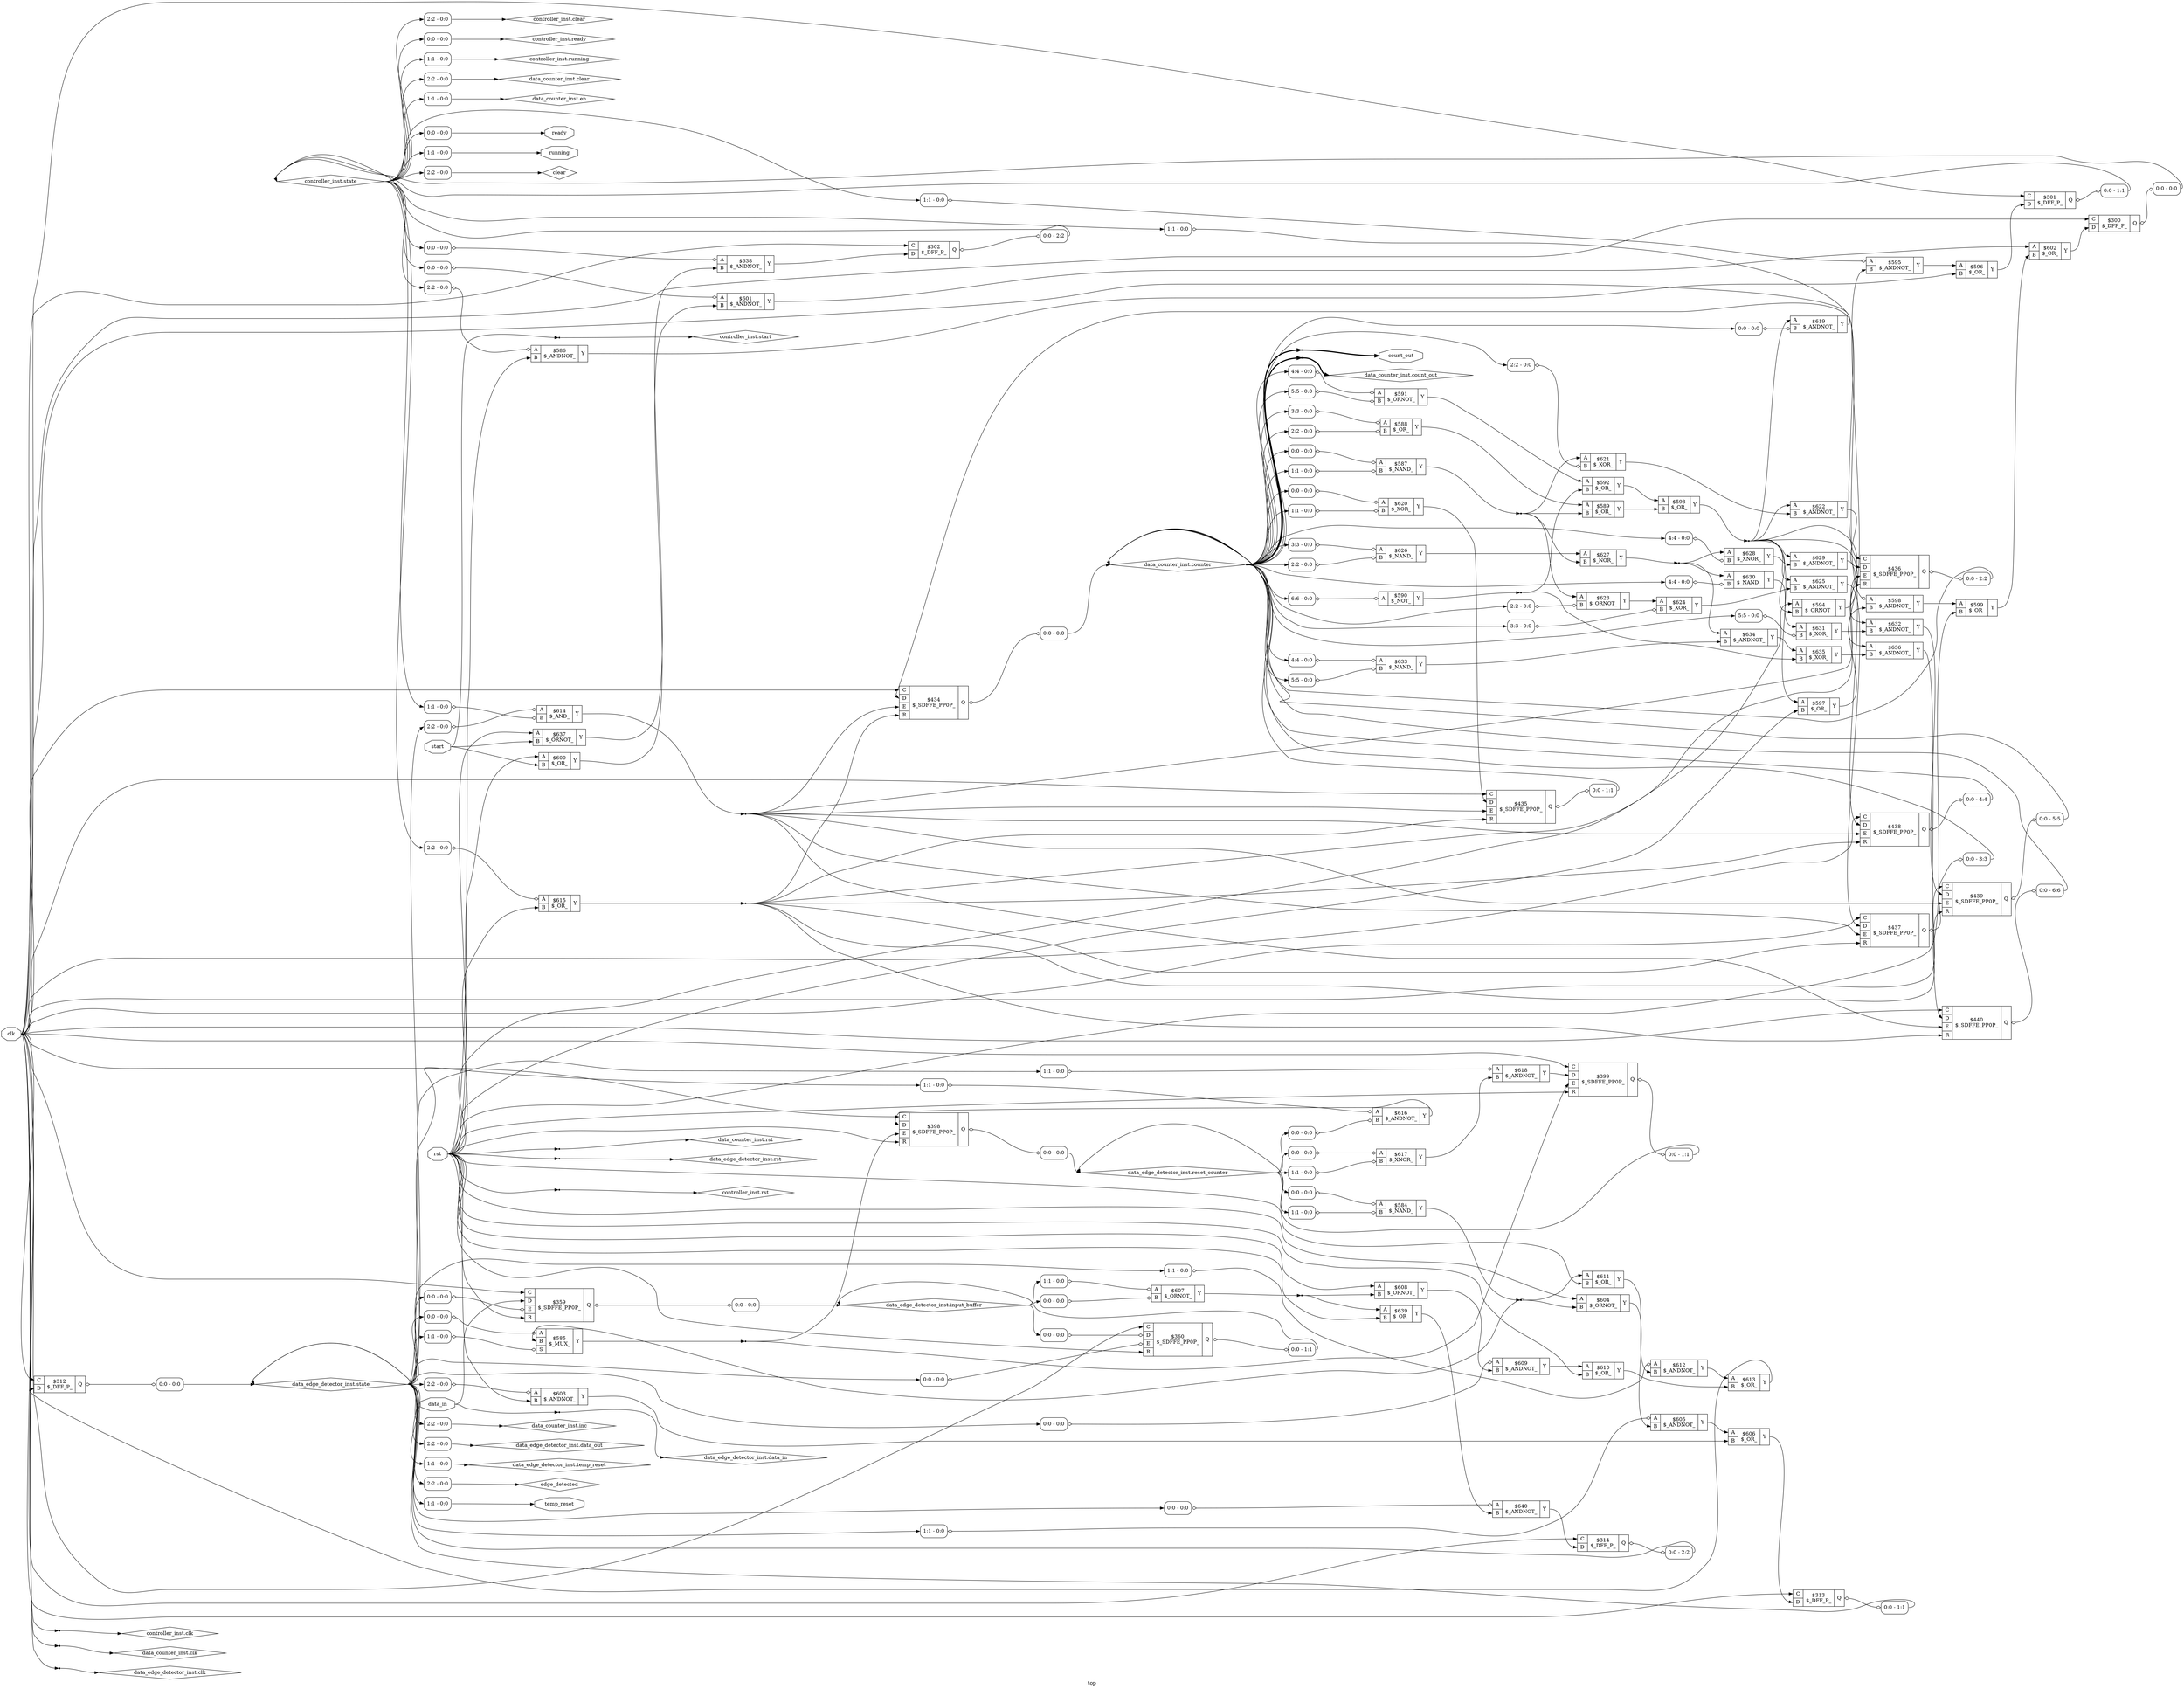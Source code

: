 digraph "top" {
label="top";
rankdir="LR";
remincross=true;
n58 [ shape=diamond, label="clear", color="black", fontcolor="black" ];
n59 [ shape=octagon, label="clk", color="black", fontcolor="black" ];
n60 [ shape=diamond, label="controller_inst.clear", color="black", fontcolor="black" ];
n61 [ shape=diamond, label="controller_inst.clk", color="black", fontcolor="black" ];
n62 [ shape=diamond, label="controller_inst.ready", color="black", fontcolor="black" ];
n63 [ shape=diamond, label="controller_inst.rst", color="black", fontcolor="black" ];
n64 [ shape=diamond, label="controller_inst.running", color="black", fontcolor="black" ];
n65 [ shape=diamond, label="controller_inst.start", color="black", fontcolor="black" ];
n66 [ shape=diamond, label="controller_inst.state", color="black", fontcolor="black" ];
n67 [ shape=octagon, label="count_out", color="black", fontcolor="black" ];
n68 [ shape=diamond, label="data_counter_inst.clear", color="black", fontcolor="black" ];
n69 [ shape=diamond, label="data_counter_inst.clk", color="black", fontcolor="black" ];
n70 [ shape=diamond, label="data_counter_inst.count_out", color="black", fontcolor="black" ];
n71 [ shape=diamond, label="data_counter_inst.counter", color="black", fontcolor="black" ];
n72 [ shape=diamond, label="data_counter_inst.en", color="black", fontcolor="black" ];
n73 [ shape=diamond, label="data_counter_inst.inc", color="black", fontcolor="black" ];
n74 [ shape=diamond, label="data_counter_inst.rst", color="black", fontcolor="black" ];
n75 [ shape=diamond, label="data_edge_detector_inst.clk", color="black", fontcolor="black" ];
n76 [ shape=diamond, label="data_edge_detector_inst.data_in", color="black", fontcolor="black" ];
n77 [ shape=diamond, label="data_edge_detector_inst.data_out", color="black", fontcolor="black" ];
n78 [ shape=diamond, label="data_edge_detector_inst.input_buffer", color="black", fontcolor="black" ];
n79 [ shape=diamond, label="data_edge_detector_inst.reset_counter", color="black", fontcolor="black" ];
n80 [ shape=diamond, label="data_edge_detector_inst.rst", color="black", fontcolor="black" ];
n81 [ shape=diamond, label="data_edge_detector_inst.state", color="black", fontcolor="black" ];
n82 [ shape=diamond, label="data_edge_detector_inst.temp_reset", color="black", fontcolor="black" ];
n83 [ shape=octagon, label="data_in", color="black", fontcolor="black" ];
n84 [ shape=diamond, label="edge_detected", color="black", fontcolor="black" ];
n85 [ shape=octagon, label="ready", color="black", fontcolor="black" ];
n86 [ shape=octagon, label="rst", color="black", fontcolor="black" ];
n87 [ shape=octagon, label="running", color="black", fontcolor="black" ];
n88 [ shape=octagon, label="start", color="black", fontcolor="black" ];
n89 [ shape=octagon, label="temp_reset", color="black", fontcolor="black" ];
c93 [ shape=record, label="{{<p90> A|<p91> B}|$584\n$_NAND_|{<p92> Y}}",  ];
x0 [ shape=record, style=rounded, label="<s0> 0:0 - 0:0 ", color="black", fontcolor="black" ];
x0:e -> c93:p90:w [arrowhead=odiamond, arrowtail=odiamond, dir=both, color="black", fontcolor="black", label=""];
x1 [ shape=record, style=rounded, label="<s0> 1:1 - 0:0 ", color="black", fontcolor="black" ];
x1:e -> c93:p91:w [arrowhead=odiamond, arrowtail=odiamond, dir=both, color="black", fontcolor="black", label=""];
c95 [ shape=record, label="{{<p90> A|<p91> B|<p94> S}|$585\n$_MUX_|{<p92> Y}}",  ];
x2 [ shape=record, style=rounded, label="<s0> 0:0 - 0:0 ", color="black", fontcolor="black" ];
x2:e -> c95:p90:w [arrowhead=odiamond, arrowtail=odiamond, dir=both, color="black", fontcolor="black", label=""];
x3 [ shape=record, style=rounded, label="<s0> 1:1 - 0:0 ", color="black", fontcolor="black" ];
x3:e -> c95:p94:w [arrowhead=odiamond, arrowtail=odiamond, dir=both, color="black", fontcolor="black", label=""];
c96 [ shape=record, label="{{<p90> A|<p91> B}|$586\n$_ANDNOT_|{<p92> Y}}",  ];
x4 [ shape=record, style=rounded, label="<s0> 2:2 - 0:0 ", color="black", fontcolor="black" ];
x4:e -> c96:p90:w [arrowhead=odiamond, arrowtail=odiamond, dir=both, color="black", fontcolor="black", label=""];
c97 [ shape=record, label="{{<p90> A|<p91> B}|$587\n$_NAND_|{<p92> Y}}",  ];
x5 [ shape=record, style=rounded, label="<s0> 0:0 - 0:0 ", color="black", fontcolor="black" ];
x5:e -> c97:p90:w [arrowhead=odiamond, arrowtail=odiamond, dir=both, color="black", fontcolor="black", label=""];
x6 [ shape=record, style=rounded, label="<s0> 1:1 - 0:0 ", color="black", fontcolor="black" ];
x6:e -> c97:p91:w [arrowhead=odiamond, arrowtail=odiamond, dir=both, color="black", fontcolor="black", label=""];
c98 [ shape=record, label="{{<p90> A|<p91> B}|$588\n$_OR_|{<p92> Y}}",  ];
x7 [ shape=record, style=rounded, label="<s0> 3:3 - 0:0 ", color="black", fontcolor="black" ];
x7:e -> c98:p90:w [arrowhead=odiamond, arrowtail=odiamond, dir=both, color="black", fontcolor="black", label=""];
x8 [ shape=record, style=rounded, label="<s0> 2:2 - 0:0 ", color="black", fontcolor="black" ];
x8:e -> c98:p91:w [arrowhead=odiamond, arrowtail=odiamond, dir=both, color="black", fontcolor="black", label=""];
c99 [ shape=record, label="{{<p90> A|<p91> B}|$589\n$_OR_|{<p92> Y}}",  ];
c100 [ shape=record, label="{{<p90> A}|$590\n$_NOT_|{<p92> Y}}",  ];
x9 [ shape=record, style=rounded, label="<s0> 6:6 - 0:0 ", color="black", fontcolor="black" ];
x9:e -> c100:p90:w [arrowhead=odiamond, arrowtail=odiamond, dir=both, color="black", fontcolor="black", label=""];
c101 [ shape=record, label="{{<p90> A|<p91> B}|$591\n$_ORNOT_|{<p92> Y}}",  ];
x10 [ shape=record, style=rounded, label="<s0> 4:4 - 0:0 ", color="black", fontcolor="black" ];
x10:e -> c101:p90:w [arrowhead=odiamond, arrowtail=odiamond, dir=both, color="black", fontcolor="black", label=""];
x11 [ shape=record, style=rounded, label="<s0> 5:5 - 0:0 ", color="black", fontcolor="black" ];
x11:e -> c101:p91:w [arrowhead=odiamond, arrowtail=odiamond, dir=both, color="black", fontcolor="black", label=""];
c102 [ shape=record, label="{{<p90> A|<p91> B}|$592\n$_OR_|{<p92> Y}}",  ];
c103 [ shape=record, label="{{<p90> A|<p91> B}|$593\n$_OR_|{<p92> Y}}",  ];
c104 [ shape=record, label="{{<p90> A|<p91> B}|$594\n$_ORNOT_|{<p92> Y}}",  ];
c105 [ shape=record, label="{{<p90> A|<p91> B}|$595\n$_ANDNOT_|{<p92> Y}}",  ];
x12 [ shape=record, style=rounded, label="<s0> 1:1 - 0:0 ", color="black", fontcolor="black" ];
x12:e -> c105:p90:w [arrowhead=odiamond, arrowtail=odiamond, dir=both, color="black", fontcolor="black", label=""];
c106 [ shape=record, label="{{<p90> A|<p91> B}|$596\n$_OR_|{<p92> Y}}",  ];
c107 [ shape=record, label="{{<p90> A|<p91> B}|$597\n$_OR_|{<p92> Y}}",  ];
c108 [ shape=record, label="{{<p90> A|<p91> B}|$598\n$_ANDNOT_|{<p92> Y}}",  ];
x13 [ shape=record, style=rounded, label="<s0> 1:1 - 0:0 ", color="black", fontcolor="black" ];
x13:e -> c108:p90:w [arrowhead=odiamond, arrowtail=odiamond, dir=both, color="black", fontcolor="black", label=""];
c109 [ shape=record, label="{{<p90> A|<p91> B}|$599\n$_OR_|{<p92> Y}}",  ];
c110 [ shape=record, label="{{<p90> A|<p91> B}|$600\n$_OR_|{<p92> Y}}",  ];
c111 [ shape=record, label="{{<p90> A|<p91> B}|$601\n$_ANDNOT_|{<p92> Y}}",  ];
x14 [ shape=record, style=rounded, label="<s0> 0:0 - 0:0 ", color="black", fontcolor="black" ];
x14:e -> c111:p90:w [arrowhead=odiamond, arrowtail=odiamond, dir=both, color="black", fontcolor="black", label=""];
c112 [ shape=record, label="{{<p90> A|<p91> B}|$602\n$_OR_|{<p92> Y}}",  ];
c113 [ shape=record, label="{{<p90> A|<p91> B}|$603\n$_ANDNOT_|{<p92> Y}}",  ];
x15 [ shape=record, style=rounded, label="<s0> 2:2 - 0:0 ", color="black", fontcolor="black" ];
x15:e -> c113:p90:w [arrowhead=odiamond, arrowtail=odiamond, dir=both, color="black", fontcolor="black", label=""];
c114 [ shape=record, label="{{<p90> A|<p91> B}|$604\n$_ORNOT_|{<p92> Y}}",  ];
c115 [ shape=record, label="{{<p90> A|<p91> B}|$605\n$_ANDNOT_|{<p92> Y}}",  ];
x16 [ shape=record, style=rounded, label="<s0> 1:1 - 0:0 ", color="black", fontcolor="black" ];
x16:e -> c115:p90:w [arrowhead=odiamond, arrowtail=odiamond, dir=both, color="black", fontcolor="black", label=""];
c116 [ shape=record, label="{{<p90> A|<p91> B}|$606\n$_OR_|{<p92> Y}}",  ];
c117 [ shape=record, label="{{<p90> A|<p91> B}|$607\n$_ORNOT_|{<p92> Y}}",  ];
x17 [ shape=record, style=rounded, label="<s0> 1:1 - 0:0 ", color="black", fontcolor="black" ];
x17:e -> c117:p90:w [arrowhead=odiamond, arrowtail=odiamond, dir=both, color="black", fontcolor="black", label=""];
x18 [ shape=record, style=rounded, label="<s0> 0:0 - 0:0 ", color="black", fontcolor="black" ];
x18:e -> c117:p91:w [arrowhead=odiamond, arrowtail=odiamond, dir=both, color="black", fontcolor="black", label=""];
c118 [ shape=record, label="{{<p90> A|<p91> B}|$608\n$_ORNOT_|{<p92> Y}}",  ];
c119 [ shape=record, label="{{<p90> A|<p91> B}|$609\n$_ANDNOT_|{<p92> Y}}",  ];
x19 [ shape=record, style=rounded, label="<s0> 0:0 - 0:0 ", color="black", fontcolor="black" ];
x19:e -> c119:p90:w [arrowhead=odiamond, arrowtail=odiamond, dir=both, color="black", fontcolor="black", label=""];
c120 [ shape=record, label="{{<p90> A|<p91> B}|$610\n$_OR_|{<p92> Y}}",  ];
c121 [ shape=record, label="{{<p90> A|<p91> B}|$611\n$_OR_|{<p92> Y}}",  ];
c122 [ shape=record, label="{{<p90> A|<p91> B}|$612\n$_ANDNOT_|{<p92> Y}}",  ];
x20 [ shape=record, style=rounded, label="<s0> 1:1 - 0:0 ", color="black", fontcolor="black" ];
x20:e -> c122:p90:w [arrowhead=odiamond, arrowtail=odiamond, dir=both, color="black", fontcolor="black", label=""];
c123 [ shape=record, label="{{<p90> A|<p91> B}|$613\n$_OR_|{<p92> Y}}",  ];
c124 [ shape=record, label="{{<p90> A|<p91> B}|$614\n$_AND_|{<p92> Y}}",  ];
x21 [ shape=record, style=rounded, label="<s0> 2:2 - 0:0 ", color="black", fontcolor="black" ];
x21:e -> c124:p90:w [arrowhead=odiamond, arrowtail=odiamond, dir=both, color="black", fontcolor="black", label=""];
x22 [ shape=record, style=rounded, label="<s0> 1:1 - 0:0 ", color="black", fontcolor="black" ];
x22:e -> c124:p91:w [arrowhead=odiamond, arrowtail=odiamond, dir=both, color="black", fontcolor="black", label=""];
c125 [ shape=record, label="{{<p90> A|<p91> B}|$615\n$_OR_|{<p92> Y}}",  ];
x23 [ shape=record, style=rounded, label="<s0> 2:2 - 0:0 ", color="black", fontcolor="black" ];
x23:e -> c125:p90:w [arrowhead=odiamond, arrowtail=odiamond, dir=both, color="black", fontcolor="black", label=""];
c126 [ shape=record, label="{{<p90> A|<p91> B}|$616\n$_ANDNOT_|{<p92> Y}}",  ];
x24 [ shape=record, style=rounded, label="<s0> 1:1 - 0:0 ", color="black", fontcolor="black" ];
x24:e -> c126:p90:w [arrowhead=odiamond, arrowtail=odiamond, dir=both, color="black", fontcolor="black", label=""];
x25 [ shape=record, style=rounded, label="<s0> 0:0 - 0:0 ", color="black", fontcolor="black" ];
x25:e -> c126:p91:w [arrowhead=odiamond, arrowtail=odiamond, dir=both, color="black", fontcolor="black", label=""];
c127 [ shape=record, label="{{<p90> A|<p91> B}|$617\n$_XNOR_|{<p92> Y}}",  ];
x26 [ shape=record, style=rounded, label="<s0> 0:0 - 0:0 ", color="black", fontcolor="black" ];
x26:e -> c127:p90:w [arrowhead=odiamond, arrowtail=odiamond, dir=both, color="black", fontcolor="black", label=""];
x27 [ shape=record, style=rounded, label="<s0> 1:1 - 0:0 ", color="black", fontcolor="black" ];
x27:e -> c127:p91:w [arrowhead=odiamond, arrowtail=odiamond, dir=both, color="black", fontcolor="black", label=""];
c128 [ shape=record, label="{{<p90> A|<p91> B}|$618\n$_ANDNOT_|{<p92> Y}}",  ];
x28 [ shape=record, style=rounded, label="<s0> 1:1 - 0:0 ", color="black", fontcolor="black" ];
x28:e -> c128:p90:w [arrowhead=odiamond, arrowtail=odiamond, dir=both, color="black", fontcolor="black", label=""];
c129 [ shape=record, label="{{<p90> A|<p91> B}|$619\n$_ANDNOT_|{<p92> Y}}",  ];
x29 [ shape=record, style=rounded, label="<s0> 0:0 - 0:0 ", color="black", fontcolor="black" ];
x29:e -> c129:p91:w [arrowhead=odiamond, arrowtail=odiamond, dir=both, color="black", fontcolor="black", label=""];
c130 [ shape=record, label="{{<p90> A|<p91> B}|$620\n$_XOR_|{<p92> Y}}",  ];
x30 [ shape=record, style=rounded, label="<s0> 0:0 - 0:0 ", color="black", fontcolor="black" ];
x30:e -> c130:p90:w [arrowhead=odiamond, arrowtail=odiamond, dir=both, color="black", fontcolor="black", label=""];
x31 [ shape=record, style=rounded, label="<s0> 1:1 - 0:0 ", color="black", fontcolor="black" ];
x31:e -> c130:p91:w [arrowhead=odiamond, arrowtail=odiamond, dir=both, color="black", fontcolor="black", label=""];
c131 [ shape=record, label="{{<p90> A|<p91> B}|$621\n$_XOR_|{<p92> Y}}",  ];
x32 [ shape=record, style=rounded, label="<s0> 2:2 - 0:0 ", color="black", fontcolor="black" ];
x32:e -> c131:p91:w [arrowhead=odiamond, arrowtail=odiamond, dir=both, color="black", fontcolor="black", label=""];
c132 [ shape=record, label="{{<p90> A|<p91> B}|$622\n$_ANDNOT_|{<p92> Y}}",  ];
c133 [ shape=record, label="{{<p90> A|<p91> B}|$623\n$_ORNOT_|{<p92> Y}}",  ];
x33 [ shape=record, style=rounded, label="<s0> 2:2 - 0:0 ", color="black", fontcolor="black" ];
x33:e -> c133:p91:w [arrowhead=odiamond, arrowtail=odiamond, dir=both, color="black", fontcolor="black", label=""];
c134 [ shape=record, label="{{<p90> A|<p91> B}|$624\n$_XOR_|{<p92> Y}}",  ];
x34 [ shape=record, style=rounded, label="<s0> 3:3 - 0:0 ", color="black", fontcolor="black" ];
x34:e -> c134:p91:w [arrowhead=odiamond, arrowtail=odiamond, dir=both, color="black", fontcolor="black", label=""];
c135 [ shape=record, label="{{<p90> A|<p91> B}|$625\n$_ANDNOT_|{<p92> Y}}",  ];
c136 [ shape=record, label="{{<p90> A|<p91> B}|$626\n$_NAND_|{<p92> Y}}",  ];
x35 [ shape=record, style=rounded, label="<s0> 3:3 - 0:0 ", color="black", fontcolor="black" ];
x35:e -> c136:p90:w [arrowhead=odiamond, arrowtail=odiamond, dir=both, color="black", fontcolor="black", label=""];
x36 [ shape=record, style=rounded, label="<s0> 2:2 - 0:0 ", color="black", fontcolor="black" ];
x36:e -> c136:p91:w [arrowhead=odiamond, arrowtail=odiamond, dir=both, color="black", fontcolor="black", label=""];
c137 [ shape=record, label="{{<p90> A|<p91> B}|$627\n$_NOR_|{<p92> Y}}",  ];
c138 [ shape=record, label="{{<p90> A|<p91> B}|$628\n$_XNOR_|{<p92> Y}}",  ];
x37 [ shape=record, style=rounded, label="<s0> 4:4 - 0:0 ", color="black", fontcolor="black" ];
x37:e -> c138:p91:w [arrowhead=odiamond, arrowtail=odiamond, dir=both, color="black", fontcolor="black", label=""];
c139 [ shape=record, label="{{<p90> A|<p91> B}|$629\n$_ANDNOT_|{<p92> Y}}",  ];
c140 [ shape=record, label="{{<p90> A|<p91> B}|$630\n$_NAND_|{<p92> Y}}",  ];
x38 [ shape=record, style=rounded, label="<s0> 4:4 - 0:0 ", color="black", fontcolor="black" ];
x38:e -> c140:p91:w [arrowhead=odiamond, arrowtail=odiamond, dir=both, color="black", fontcolor="black", label=""];
c141 [ shape=record, label="{{<p90> A|<p91> B}|$631\n$_XOR_|{<p92> Y}}",  ];
x39 [ shape=record, style=rounded, label="<s0> 5:5 - 0:0 ", color="black", fontcolor="black" ];
x39:e -> c141:p91:w [arrowhead=odiamond, arrowtail=odiamond, dir=both, color="black", fontcolor="black", label=""];
c142 [ shape=record, label="{{<p90> A|<p91> B}|$632\n$_ANDNOT_|{<p92> Y}}",  ];
c143 [ shape=record, label="{{<p90> A|<p91> B}|$633\n$_NAND_|{<p92> Y}}",  ];
x40 [ shape=record, style=rounded, label="<s0> 4:4 - 0:0 ", color="black", fontcolor="black" ];
x40:e -> c143:p90:w [arrowhead=odiamond, arrowtail=odiamond, dir=both, color="black", fontcolor="black", label=""];
x41 [ shape=record, style=rounded, label="<s0> 5:5 - 0:0 ", color="black", fontcolor="black" ];
x41:e -> c143:p91:w [arrowhead=odiamond, arrowtail=odiamond, dir=both, color="black", fontcolor="black", label=""];
c144 [ shape=record, label="{{<p90> A|<p91> B}|$634\n$_ANDNOT_|{<p92> Y}}",  ];
c145 [ shape=record, label="{{<p90> A|<p91> B}|$635\n$_XOR_|{<p92> Y}}",  ];
c146 [ shape=record, label="{{<p90> A|<p91> B}|$636\n$_ANDNOT_|{<p92> Y}}",  ];
c147 [ shape=record, label="{{<p90> A|<p91> B}|$637\n$_ORNOT_|{<p92> Y}}",  ];
c148 [ shape=record, label="{{<p90> A|<p91> B}|$638\n$_ANDNOT_|{<p92> Y}}",  ];
x42 [ shape=record, style=rounded, label="<s0> 0:0 - 0:0 ", color="black", fontcolor="black" ];
x42:e -> c148:p90:w [arrowhead=odiamond, arrowtail=odiamond, dir=both, color="black", fontcolor="black", label=""];
c149 [ shape=record, label="{{<p90> A|<p91> B}|$639\n$_OR_|{<p92> Y}}",  ];
c150 [ shape=record, label="{{<p90> A|<p91> B}|$640\n$_ANDNOT_|{<p92> Y}}",  ];
x43 [ shape=record, style=rounded, label="<s0> 0:0 - 0:0 ", color="black", fontcolor="black" ];
x43:e -> c150:p90:w [arrowhead=odiamond, arrowtail=odiamond, dir=both, color="black", fontcolor="black", label=""];
c154 [ shape=record, label="{{<p151> C|<p152> D}|$300\n$_DFF_P_|{<p153> Q}}",  ];
x44 [ shape=record, style=rounded, label="<s0> 0:0 - 0:0 ", color="black", fontcolor="black" ];
c154:p153:e -> x44:w [arrowhead=odiamond, arrowtail=odiamond, dir=both, color="black", fontcolor="black", label=""];
c155 [ shape=record, label="{{<p151> C|<p152> D}|$301\n$_DFF_P_|{<p153> Q}}",  ];
x45 [ shape=record, style=rounded, label="<s0> 0:0 - 1:1 ", color="black", fontcolor="black" ];
c155:p153:e -> x45:w [arrowhead=odiamond, arrowtail=odiamond, dir=both, color="black", fontcolor="black", label=""];
c156 [ shape=record, label="{{<p151> C|<p152> D}|$302\n$_DFF_P_|{<p153> Q}}",  ];
x46 [ shape=record, style=rounded, label="<s0> 0:0 - 2:2 ", color="black", fontcolor="black" ];
c156:p153:e -> x46:w [arrowhead=odiamond, arrowtail=odiamond, dir=both, color="black", fontcolor="black", label=""];
c157 [ shape=record, label="{{<p151> C|<p152> D}|$312\n$_DFF_P_|{<p153> Q}}",  ];
x47 [ shape=record, style=rounded, label="<s0> 0:0 - 0:0 ", color="black", fontcolor="black" ];
c157:p153:e -> x47:w [arrowhead=odiamond, arrowtail=odiamond, dir=both, color="black", fontcolor="black", label=""];
c158 [ shape=record, label="{{<p151> C|<p152> D}|$313\n$_DFF_P_|{<p153> Q}}",  ];
x48 [ shape=record, style=rounded, label="<s0> 0:0 - 1:1 ", color="black", fontcolor="black" ];
c158:p153:e -> x48:w [arrowhead=odiamond, arrowtail=odiamond, dir=both, color="black", fontcolor="black", label=""];
c159 [ shape=record, label="{{<p151> C|<p152> D}|$314\n$_DFF_P_|{<p153> Q}}",  ];
x49 [ shape=record, style=rounded, label="<s0> 0:0 - 2:2 ", color="black", fontcolor="black" ];
c159:p153:e -> x49:w [arrowhead=odiamond, arrowtail=odiamond, dir=both, color="black", fontcolor="black", label=""];
c162 [ shape=record, label="{{<p151> C|<p152> D|<p160> E|<p161> R}|$359\n$_SDFFE_PP0P_|{<p153> Q}}",  ];
x50 [ shape=record, style=rounded, label="<s0> 0:0 - 0:0 ", color="black", fontcolor="black" ];
x50:e -> c162:p160:w [arrowhead=odiamond, arrowtail=odiamond, dir=both, color="black", fontcolor="black", label=""];
x51 [ shape=record, style=rounded, label="<s0> 0:0 - 0:0 ", color="black", fontcolor="black" ];
c162:p153:e -> x51:w [arrowhead=odiamond, arrowtail=odiamond, dir=both, color="black", fontcolor="black", label=""];
c163 [ shape=record, label="{{<p151> C|<p152> D|<p160> E|<p161> R}|$360\n$_SDFFE_PP0P_|{<p153> Q}}",  ];
x52 [ shape=record, style=rounded, label="<s0> 0:0 - 0:0 ", color="black", fontcolor="black" ];
x52:e -> c163:p152:w [arrowhead=odiamond, arrowtail=odiamond, dir=both, color="black", fontcolor="black", label=""];
x53 [ shape=record, style=rounded, label="<s0> 0:0 - 0:0 ", color="black", fontcolor="black" ];
x53:e -> c163:p160:w [arrowhead=odiamond, arrowtail=odiamond, dir=both, color="black", fontcolor="black", label=""];
x54 [ shape=record, style=rounded, label="<s0> 0:0 - 1:1 ", color="black", fontcolor="black" ];
c163:p153:e -> x54:w [arrowhead=odiamond, arrowtail=odiamond, dir=both, color="black", fontcolor="black", label=""];
c164 [ shape=record, label="{{<p151> C|<p152> D|<p160> E|<p161> R}|$398\n$_SDFFE_PP0P_|{<p153> Q}}",  ];
x55 [ shape=record, style=rounded, label="<s0> 0:0 - 0:0 ", color="black", fontcolor="black" ];
c164:p153:e -> x55:w [arrowhead=odiamond, arrowtail=odiamond, dir=both, color="black", fontcolor="black", label=""];
c165 [ shape=record, label="{{<p151> C|<p152> D|<p160> E|<p161> R}|$399\n$_SDFFE_PP0P_|{<p153> Q}}",  ];
x56 [ shape=record, style=rounded, label="<s0> 0:0 - 1:1 ", color="black", fontcolor="black" ];
c165:p153:e -> x56:w [arrowhead=odiamond, arrowtail=odiamond, dir=both, color="black", fontcolor="black", label=""];
c166 [ shape=record, label="{{<p151> C|<p152> D|<p160> E|<p161> R}|$434\n$_SDFFE_PP0P_|{<p153> Q}}",  ];
x57 [ shape=record, style=rounded, label="<s0> 0:0 - 0:0 ", color="black", fontcolor="black" ];
c166:p153:e -> x57:w [arrowhead=odiamond, arrowtail=odiamond, dir=both, color="black", fontcolor="black", label=""];
c167 [ shape=record, label="{{<p151> C|<p152> D|<p160> E|<p161> R}|$435\n$_SDFFE_PP0P_|{<p153> Q}}",  ];
x58 [ shape=record, style=rounded, label="<s0> 0:0 - 1:1 ", color="black", fontcolor="black" ];
c167:p153:e -> x58:w [arrowhead=odiamond, arrowtail=odiamond, dir=both, color="black", fontcolor="black", label=""];
c168 [ shape=record, label="{{<p151> C|<p152> D|<p160> E|<p161> R}|$436\n$_SDFFE_PP0P_|{<p153> Q}}",  ];
x59 [ shape=record, style=rounded, label="<s0> 0:0 - 2:2 ", color="black", fontcolor="black" ];
c168:p153:e -> x59:w [arrowhead=odiamond, arrowtail=odiamond, dir=both, color="black", fontcolor="black", label=""];
c169 [ shape=record, label="{{<p151> C|<p152> D|<p160> E|<p161> R}|$437\n$_SDFFE_PP0P_|{<p153> Q}}",  ];
x60 [ shape=record, style=rounded, label="<s0> 0:0 - 3:3 ", color="black", fontcolor="black" ];
c169:p153:e -> x60:w [arrowhead=odiamond, arrowtail=odiamond, dir=both, color="black", fontcolor="black", label=""];
c170 [ shape=record, label="{{<p151> C|<p152> D|<p160> E|<p161> R}|$438\n$_SDFFE_PP0P_|{<p153> Q}}",  ];
x61 [ shape=record, style=rounded, label="<s0> 0:0 - 4:4 ", color="black", fontcolor="black" ];
c170:p153:e -> x61:w [arrowhead=odiamond, arrowtail=odiamond, dir=both, color="black", fontcolor="black", label=""];
c171 [ shape=record, label="{{<p151> C|<p152> D|<p160> E|<p161> R}|$439\n$_SDFFE_PP0P_|{<p153> Q}}",  ];
x62 [ shape=record, style=rounded, label="<s0> 0:0 - 5:5 ", color="black", fontcolor="black" ];
c171:p153:e -> x62:w [arrowhead=odiamond, arrowtail=odiamond, dir=both, color="black", fontcolor="black", label=""];
c172 [ shape=record, label="{{<p151> C|<p152> D|<p160> E|<p161> R}|$440\n$_SDFFE_PP0P_|{<p153> Q}}",  ];
x63 [ shape=record, style=rounded, label="<s0> 0:0 - 6:6 ", color="black", fontcolor="black" ];
c172:p153:e -> x63:w [arrowhead=odiamond, arrowtail=odiamond, dir=both, color="black", fontcolor="black", label=""];
x64 [ shape=record, style=rounded, label="<s0> 2:2 - 0:0 ", color="black", fontcolor="black" ];
x65 [ shape=record, style=rounded, label="<s0> 2:2 - 0:0 ", color="black", fontcolor="black" ];
x66 [shape=point, ];
x67 [ shape=record, style=rounded, label="<s0> 0:0 - 0:0 ", color="black", fontcolor="black" ];
x68 [shape=point, ];
x69 [ shape=record, style=rounded, label="<s0> 1:1 - 0:0 ", color="black", fontcolor="black" ];
x70 [shape=point, ];
x71 [shape=point, ];
x72 [ shape=record, style=rounded, label="<s0> 2:2 - 0:0 ", color="black", fontcolor="black" ];
x73 [shape=point, ];
x74 [shape=point, ];
x75 [ shape=record, style=rounded, label="<s0> 1:1 - 0:0 ", color="black", fontcolor="black" ];
x76 [ shape=record, style=rounded, label="<s0> 2:2 - 0:0 ", color="black", fontcolor="black" ];
x77 [shape=point, ];
x78 [shape=point, ];
x79 [shape=point, ];
x80 [ shape=record, style=rounded, label="<s0> 2:2 - 0:0 ", color="black", fontcolor="black" ];
x81 [shape=point, ];
x82 [ shape=record, style=rounded, label="<s0> 1:1 - 0:0 ", color="black", fontcolor="black" ];
x83 [ shape=record, style=rounded, label="<s0> 2:2 - 0:0 ", color="black", fontcolor="black" ];
x84 [ shape=record, style=rounded, label="<s0> 0:0 - 0:0 ", color="black", fontcolor="black" ];
x85 [ shape=record, style=rounded, label="<s0> 1:1 - 0:0 ", color="black", fontcolor="black" ];
x86 [ shape=record, style=rounded, label="<s0> 1:1 - 0:0 ", color="black", fontcolor="black" ];
c148:p92:e -> c156:p152:w [color="black", fontcolor="black", label=""];
c129:p92:e -> c166:p152:w [color="black", fontcolor="black", label=""];
c130:p92:e -> c167:p152:w [color="black", fontcolor="black", label=""];
c132:p92:e -> c168:p152:w [color="black", fontcolor="black", label=""];
c135:p92:e -> c169:p152:w [color="black", fontcolor="black", label=""];
c139:p92:e -> c170:p152:w [color="black", fontcolor="black", label=""];
c142:p92:e -> c171:p152:w [color="black", fontcolor="black", label=""];
c146:p92:e -> c172:p152:w [color="black", fontcolor="black", label=""];
c126:p92:e -> c164:p152:w [color="black", fontcolor="black", label=""];
c128:p92:e -> c165:p152:w [color="black", fontcolor="black", label=""];
n19 [ shape=point ];
c93:p92:e -> n19:w [color="black", fontcolor="black", label=""];
n19:e -> c114:p91:w [color="black", fontcolor="black", label=""];
n19:e -> c121:p90:w [color="black", fontcolor="black", label=""];
n19:e -> c95:p91:w [color="black", fontcolor="black", label=""];
c150:p92:e -> c159:p152:w [color="black", fontcolor="black", label=""];
c96:p92:e -> c106:p91:w [color="black", fontcolor="black", label=""];
n21 [ shape=point ];
c97:p92:e -> n21:w [color="black", fontcolor="black", label=""];
n21:e -> c131:p90:w [color="black", fontcolor="black", label=""];
n21:e -> c133:p90:w [color="black", fontcolor="black", label=""];
n21:e -> c137:p91:w [color="black", fontcolor="black", label=""];
n21:e -> c99:p91:w [color="black", fontcolor="black", label=""];
c98:p92:e -> c99:p90:w [color="black", fontcolor="black", label=""];
c99:p92:e -> c103:p91:w [color="black", fontcolor="black", label=""];
n24 [ shape=point ];
c100:p92:e -> n24:w [color="black", fontcolor="black", label=""];
n24:e -> c102:p91:w [color="black", fontcolor="black", label=""];
n24:e -> c145:p91:w [color="black", fontcolor="black", label=""];
c101:p92:e -> c102:p90:w [color="black", fontcolor="black", label=""];
c102:p92:e -> c103:p90:w [color="black", fontcolor="black", label=""];
n27 [ shape=point ];
c103:p92:e -> n27:w [color="black", fontcolor="black", label=""];
n27:e -> c104:p91:w [color="black", fontcolor="black", label=""];
n27:e -> c107:p90:w [color="black", fontcolor="black", label=""];
n27:e -> c129:p90:w [color="black", fontcolor="black", label=""];
n27:e -> c132:p90:w [color="black", fontcolor="black", label=""];
n27:e -> c135:p90:w [color="black", fontcolor="black", label=""];
n27:e -> c139:p90:w [color="black", fontcolor="black", label=""];
n27:e -> c142:p90:w [color="black", fontcolor="black", label=""];
n27:e -> c146:p90:w [color="black", fontcolor="black", label=""];
c104:p92:e -> c105:p91:w [color="black", fontcolor="black", label=""];
c105:p92:e -> c106:p90:w [color="black", fontcolor="black", label=""];
c112:p92:e -> c154:p152:w [color="black", fontcolor="black", label=""];
c107:p92:e -> c108:p91:w [color="black", fontcolor="black", label=""];
c108:p92:e -> c109:p90:w [color="black", fontcolor="black", label=""];
c109:p92:e -> c112:p91:w [color="black", fontcolor="black", label=""];
c110:p92:e -> c111:p91:w [color="black", fontcolor="black", label=""];
c111:p92:e -> c112:p90:w [color="black", fontcolor="black", label=""];
c113:p92:e -> c116:p91:w [color="black", fontcolor="black", label=""];
c114:p92:e -> c115:p91:w [color="black", fontcolor="black", label=""];
c115:p92:e -> c116:p90:w [color="black", fontcolor="black", label=""];
n38 [ shape=point ];
c117:p92:e -> n38:w [color="black", fontcolor="black", label=""];
n38:e -> c118:p91:w [color="black", fontcolor="black", label=""];
n38:e -> c149:p90:w [color="black", fontcolor="black", label=""];
c118:p92:e -> c119:p91:w [color="black", fontcolor="black", label=""];
c106:p92:e -> c155:p152:w [color="black", fontcolor="black", label=""];
c119:p92:e -> c120:p90:w [color="black", fontcolor="black", label=""];
c120:p92:e -> c123:p91:w [color="black", fontcolor="black", label=""];
c121:p92:e -> c122:p91:w [color="black", fontcolor="black", label=""];
c122:p92:e -> c123:p90:w [color="black", fontcolor="black", label=""];
c127:p92:e -> c128:p91:w [color="black", fontcolor="black", label=""];
c131:p92:e -> c132:p91:w [color="black", fontcolor="black", label=""];
c133:p92:e -> c134:p90:w [color="black", fontcolor="black", label=""];
c134:p92:e -> c135:p91:w [color="black", fontcolor="black", label=""];
c136:p92:e -> c137:p90:w [color="black", fontcolor="black", label=""];
n49 [ shape=point ];
c137:p92:e -> n49:w [color="black", fontcolor="black", label=""];
n49:e -> c138:p90:w [color="black", fontcolor="black", label=""];
n49:e -> c140:p90:w [color="black", fontcolor="black", label=""];
n49:e -> c144:p90:w [color="black", fontcolor="black", label=""];
c123:p92:e -> c157:p152:w [color="black", fontcolor="black", label=""];
c138:p92:e -> c139:p91:w [color="black", fontcolor="black", label=""];
c140:p92:e -> c141:p90:w [color="black", fontcolor="black", label=""];
c141:p92:e -> c142:p91:w [color="black", fontcolor="black", label=""];
c143:p92:e -> c144:p91:w [color="black", fontcolor="black", label=""];
c144:p92:e -> c145:p90:w [color="black", fontcolor="black", label=""];
c145:p92:e -> c146:p91:w [color="black", fontcolor="black", label=""];
c147:p92:e -> c148:p91:w [color="black", fontcolor="black", label=""];
c149:p92:e -> c150:p91:w [color="black", fontcolor="black", label=""];
x64:e -> n58:w [color="black", fontcolor="black", label=""];
n59:e -> c154:p151:w [color="black", fontcolor="black", label=""];
n59:e -> c155:p151:w [color="black", fontcolor="black", label=""];
n59:e -> c156:p151:w [color="black", fontcolor="black", label=""];
n59:e -> c157:p151:w [color="black", fontcolor="black", label=""];
n59:e -> c158:p151:w [color="black", fontcolor="black", label=""];
n59:e -> c159:p151:w [color="black", fontcolor="black", label=""];
n59:e -> c162:p151:w [color="black", fontcolor="black", label=""];
n59:e -> c163:p151:w [color="black", fontcolor="black", label=""];
n59:e -> c164:p151:w [color="black", fontcolor="black", label=""];
n59:e -> c165:p151:w [color="black", fontcolor="black", label=""];
n59:e -> c166:p151:w [color="black", fontcolor="black", label=""];
n59:e -> c167:p151:w [color="black", fontcolor="black", label=""];
n59:e -> c168:p151:w [color="black", fontcolor="black", label=""];
n59:e -> c169:p151:w [color="black", fontcolor="black", label=""];
n59:e -> c170:p151:w [color="black", fontcolor="black", label=""];
n59:e -> c171:p151:w [color="black", fontcolor="black", label=""];
n59:e -> c172:p151:w [color="black", fontcolor="black", label=""];
n59:e -> x66:w [color="black", fontcolor="black", label=""];
n59:e -> x73:w [color="black", fontcolor="black", label=""];
n59:e -> x78:w [color="black", fontcolor="black", label=""];
c116:p92:e -> c158:p152:w [color="black", fontcolor="black", label=""];
x65:e -> n60:w [color="black", fontcolor="black", label=""];
x66:e -> n61:w [color="black", fontcolor="black", label=""];
x67:e -> n62:w [color="black", fontcolor="black", label=""];
x68:e -> n63:w [color="black", fontcolor="black", label=""];
x69:e -> n64:w [color="black", fontcolor="black", label=""];
x70:e -> n65:w [color="black", fontcolor="black", label=""];
x44:s0:e -> n66:w [color="black", fontcolor="black", label=""];
x45:s0:e -> n66:w [color="black", fontcolor="black", label=""];
x46:s0:e -> n66:w [color="black", fontcolor="black", label=""];
n66:e -> x12:s0:w [color="black", fontcolor="black", label=""];
n66:e -> x13:s0:w [color="black", fontcolor="black", label=""];
n66:e -> x14:s0:w [color="black", fontcolor="black", label=""];
n66:e -> x22:s0:w [color="black", fontcolor="black", label=""];
n66:e -> x23:s0:w [color="black", fontcolor="black", label=""];
n66:e -> x42:s0:w [color="black", fontcolor="black", label=""];
n66:e -> x4:s0:w [color="black", fontcolor="black", label=""];
n66:e -> x64:s0:w [color="black", fontcolor="black", label=""];
n66:e -> x65:s0:w [color="black", fontcolor="black", label=""];
n66:e -> x67:s0:w [color="black", fontcolor="black", label=""];
n66:e -> x69:s0:w [color="black", fontcolor="black", label=""];
n66:e -> x72:s0:w [color="black", fontcolor="black", label=""];
n66:e -> x75:s0:w [color="black", fontcolor="black", label=""];
n66:e -> x84:s0:w [color="black", fontcolor="black", label=""];
n66:e -> x85:s0:w [color="black", fontcolor="black", label=""];
x71:e -> n67:w [color="black", fontcolor="black", style="setlinewidth(3)", label=""];
x72:e -> n68:w [color="black", fontcolor="black", label=""];
x73:e -> n69:w [color="black", fontcolor="black", label=""];
n7 [ shape=point ];
c95:p92:e -> n7:w [color="black", fontcolor="black", label=""];
n7:e -> c164:p160:w [color="black", fontcolor="black", label=""];
n7:e -> c165:p160:w [color="black", fontcolor="black", label=""];
x74:e -> n70:w [color="black", fontcolor="black", style="setlinewidth(3)", label=""];
x57:s0:e -> n71:w [color="black", fontcolor="black", label=""];
x58:s0:e -> n71:w [color="black", fontcolor="black", label=""];
x59:s0:e -> n71:w [color="black", fontcolor="black", label=""];
x60:s0:e -> n71:w [color="black", fontcolor="black", label=""];
x61:s0:e -> n71:w [color="black", fontcolor="black", label=""];
x62:s0:e -> n71:w [color="black", fontcolor="black", label=""];
x63:s0:e -> n71:w [color="black", fontcolor="black", label=""];
n71:e -> x10:s0:w [color="black", fontcolor="black", label=""];
n71:e -> x11:s0:w [color="black", fontcolor="black", label=""];
n71:e -> x29:s0:w [color="black", fontcolor="black", label=""];
n71:e -> x30:s0:w [color="black", fontcolor="black", label=""];
n71:e -> x31:s0:w [color="black", fontcolor="black", label=""];
n71:e -> x32:s0:w [color="black", fontcolor="black", label=""];
n71:e -> x33:s0:w [color="black", fontcolor="black", label=""];
n71:e -> x34:s0:w [color="black", fontcolor="black", label=""];
n71:e -> x35:s0:w [color="black", fontcolor="black", label=""];
n71:e -> x36:s0:w [color="black", fontcolor="black", label=""];
n71:e -> x37:s0:w [color="black", fontcolor="black", label=""];
n71:e -> x38:s0:w [color="black", fontcolor="black", label=""];
n71:e -> x39:s0:w [color="black", fontcolor="black", label=""];
n71:e -> x40:s0:w [color="black", fontcolor="black", label=""];
n71:e -> x41:s0:w [color="black", fontcolor="black", label=""];
n71:e -> x5:s0:w [color="black", fontcolor="black", label=""];
n71:e -> x6:s0:w [color="black", fontcolor="black", label=""];
n71:e -> x71:w [color="black", fontcolor="black", style="setlinewidth(3)", label=""];
n71:e -> x74:w [color="black", fontcolor="black", style="setlinewidth(3)", label=""];
n71:e -> x7:s0:w [color="black", fontcolor="black", label=""];
n71:e -> x8:s0:w [color="black", fontcolor="black", label=""];
n71:e -> x9:s0:w [color="black", fontcolor="black", label=""];
x75:e -> n72:w [color="black", fontcolor="black", label=""];
x76:e -> n73:w [color="black", fontcolor="black", label=""];
x77:e -> n74:w [color="black", fontcolor="black", label=""];
x78:e -> n75:w [color="black", fontcolor="black", label=""];
x79:e -> n76:w [color="black", fontcolor="black", label=""];
x80:e -> n77:w [color="black", fontcolor="black", label=""];
x51:s0:e -> n78:w [color="black", fontcolor="black", label=""];
x54:s0:e -> n78:w [color="black", fontcolor="black", label=""];
n78:e -> x17:s0:w [color="black", fontcolor="black", label=""];
n78:e -> x18:s0:w [color="black", fontcolor="black", label=""];
n78:e -> x52:s0:w [color="black", fontcolor="black", label=""];
x55:s0:e -> n79:w [color="black", fontcolor="black", label=""];
x56:s0:e -> n79:w [color="black", fontcolor="black", label=""];
n79:e -> x0:s0:w [color="black", fontcolor="black", label=""];
n79:e -> x1:s0:w [color="black", fontcolor="black", label=""];
n79:e -> x25:s0:w [color="black", fontcolor="black", label=""];
n79:e -> x26:s0:w [color="black", fontcolor="black", label=""];
n79:e -> x27:s0:w [color="black", fontcolor="black", label=""];
n8 [ shape=point ];
c124:p92:e -> n8:w [color="black", fontcolor="black", label=""];
n8:e -> c166:p160:w [color="black", fontcolor="black", label=""];
n8:e -> c167:p160:w [color="black", fontcolor="black", label=""];
n8:e -> c168:p160:w [color="black", fontcolor="black", label=""];
n8:e -> c169:p160:w [color="black", fontcolor="black", label=""];
n8:e -> c170:p160:w [color="black", fontcolor="black", label=""];
n8:e -> c171:p160:w [color="black", fontcolor="black", label=""];
n8:e -> c172:p160:w [color="black", fontcolor="black", label=""];
x81:e -> n80:w [color="black", fontcolor="black", label=""];
x47:s0:e -> n81:w [color="black", fontcolor="black", label=""];
x48:s0:e -> n81:w [color="black", fontcolor="black", label=""];
x49:s0:e -> n81:w [color="black", fontcolor="black", label=""];
n81:e -> x15:s0:w [color="black", fontcolor="black", label=""];
n81:e -> x16:s0:w [color="black", fontcolor="black", label=""];
n81:e -> x19:s0:w [color="black", fontcolor="black", label=""];
n81:e -> x20:s0:w [color="black", fontcolor="black", label=""];
n81:e -> x21:s0:w [color="black", fontcolor="black", label=""];
n81:e -> x24:s0:w [color="black", fontcolor="black", label=""];
n81:e -> x28:s0:w [color="black", fontcolor="black", label=""];
n81:e -> x2:s0:w [color="black", fontcolor="black", label=""];
n81:e -> x3:s0:w [color="black", fontcolor="black", label=""];
n81:e -> x43:s0:w [color="black", fontcolor="black", label=""];
n81:e -> x50:s0:w [color="black", fontcolor="black", label=""];
n81:e -> x53:s0:w [color="black", fontcolor="black", label=""];
n81:e -> x76:s0:w [color="black", fontcolor="black", label=""];
n81:e -> x80:s0:w [color="black", fontcolor="black", label=""];
n81:e -> x82:s0:w [color="black", fontcolor="black", label=""];
n81:e -> x83:s0:w [color="black", fontcolor="black", label=""];
n81:e -> x86:s0:w [color="black", fontcolor="black", label=""];
x82:e -> n82:w [color="black", fontcolor="black", label=""];
n83:e -> c162:p152:w [color="black", fontcolor="black", label=""];
n83:e -> x79:w [color="black", fontcolor="black", label=""];
x83:e -> n84:w [color="black", fontcolor="black", label=""];
x84:e -> n85:w [color="black", fontcolor="black", label=""];
n86:e -> c104:p90:w [color="black", fontcolor="black", label=""];
n86:e -> c107:p91:w [color="black", fontcolor="black", label=""];
n86:e -> c109:p91:w [color="black", fontcolor="black", label=""];
n86:e -> c110:p90:w [color="black", fontcolor="black", label=""];
n86:e -> c113:p91:w [color="black", fontcolor="black", label=""];
n86:e -> c114:p90:w [color="black", fontcolor="black", label=""];
n86:e -> c118:p90:w [color="black", fontcolor="black", label=""];
n86:e -> c120:p91:w [color="black", fontcolor="black", label=""];
n86:e -> c121:p91:w [color="black", fontcolor="black", label=""];
n86:e -> c125:p91:w [color="black", fontcolor="black", label=""];
n86:e -> c147:p90:w [color="black", fontcolor="black", label=""];
n86:e -> c149:p91:w [color="black", fontcolor="black", label=""];
n86:e -> c162:p161:w [color="black", fontcolor="black", label=""];
n86:e -> c163:p161:w [color="black", fontcolor="black", label=""];
n86:e -> c164:p161:w [color="black", fontcolor="black", label=""];
n86:e -> c165:p161:w [color="black", fontcolor="black", label=""];
n86:e -> c96:p91:w [color="black", fontcolor="black", label=""];
n86:e -> x68:w [color="black", fontcolor="black", label=""];
n86:e -> x77:w [color="black", fontcolor="black", label=""];
n86:e -> x81:w [color="black", fontcolor="black", label=""];
x85:e -> n87:w [color="black", fontcolor="black", label=""];
n88:e -> c110:p91:w [color="black", fontcolor="black", label=""];
n88:e -> c147:p91:w [color="black", fontcolor="black", label=""];
n88:e -> x70:w [color="black", fontcolor="black", label=""];
x86:e -> n89:w [color="black", fontcolor="black", label=""];
n9 [ shape=point ];
c125:p92:e -> n9:w [color="black", fontcolor="black", label=""];
n9:e -> c166:p161:w [color="black", fontcolor="black", label=""];
n9:e -> c167:p161:w [color="black", fontcolor="black", label=""];
n9:e -> c168:p161:w [color="black", fontcolor="black", label=""];
n9:e -> c169:p161:w [color="black", fontcolor="black", label=""];
n9:e -> c170:p161:w [color="black", fontcolor="black", label=""];
n9:e -> c171:p161:w [color="black", fontcolor="black", label=""];
n9:e -> c172:p161:w [color="black", fontcolor="black", label=""];
}
